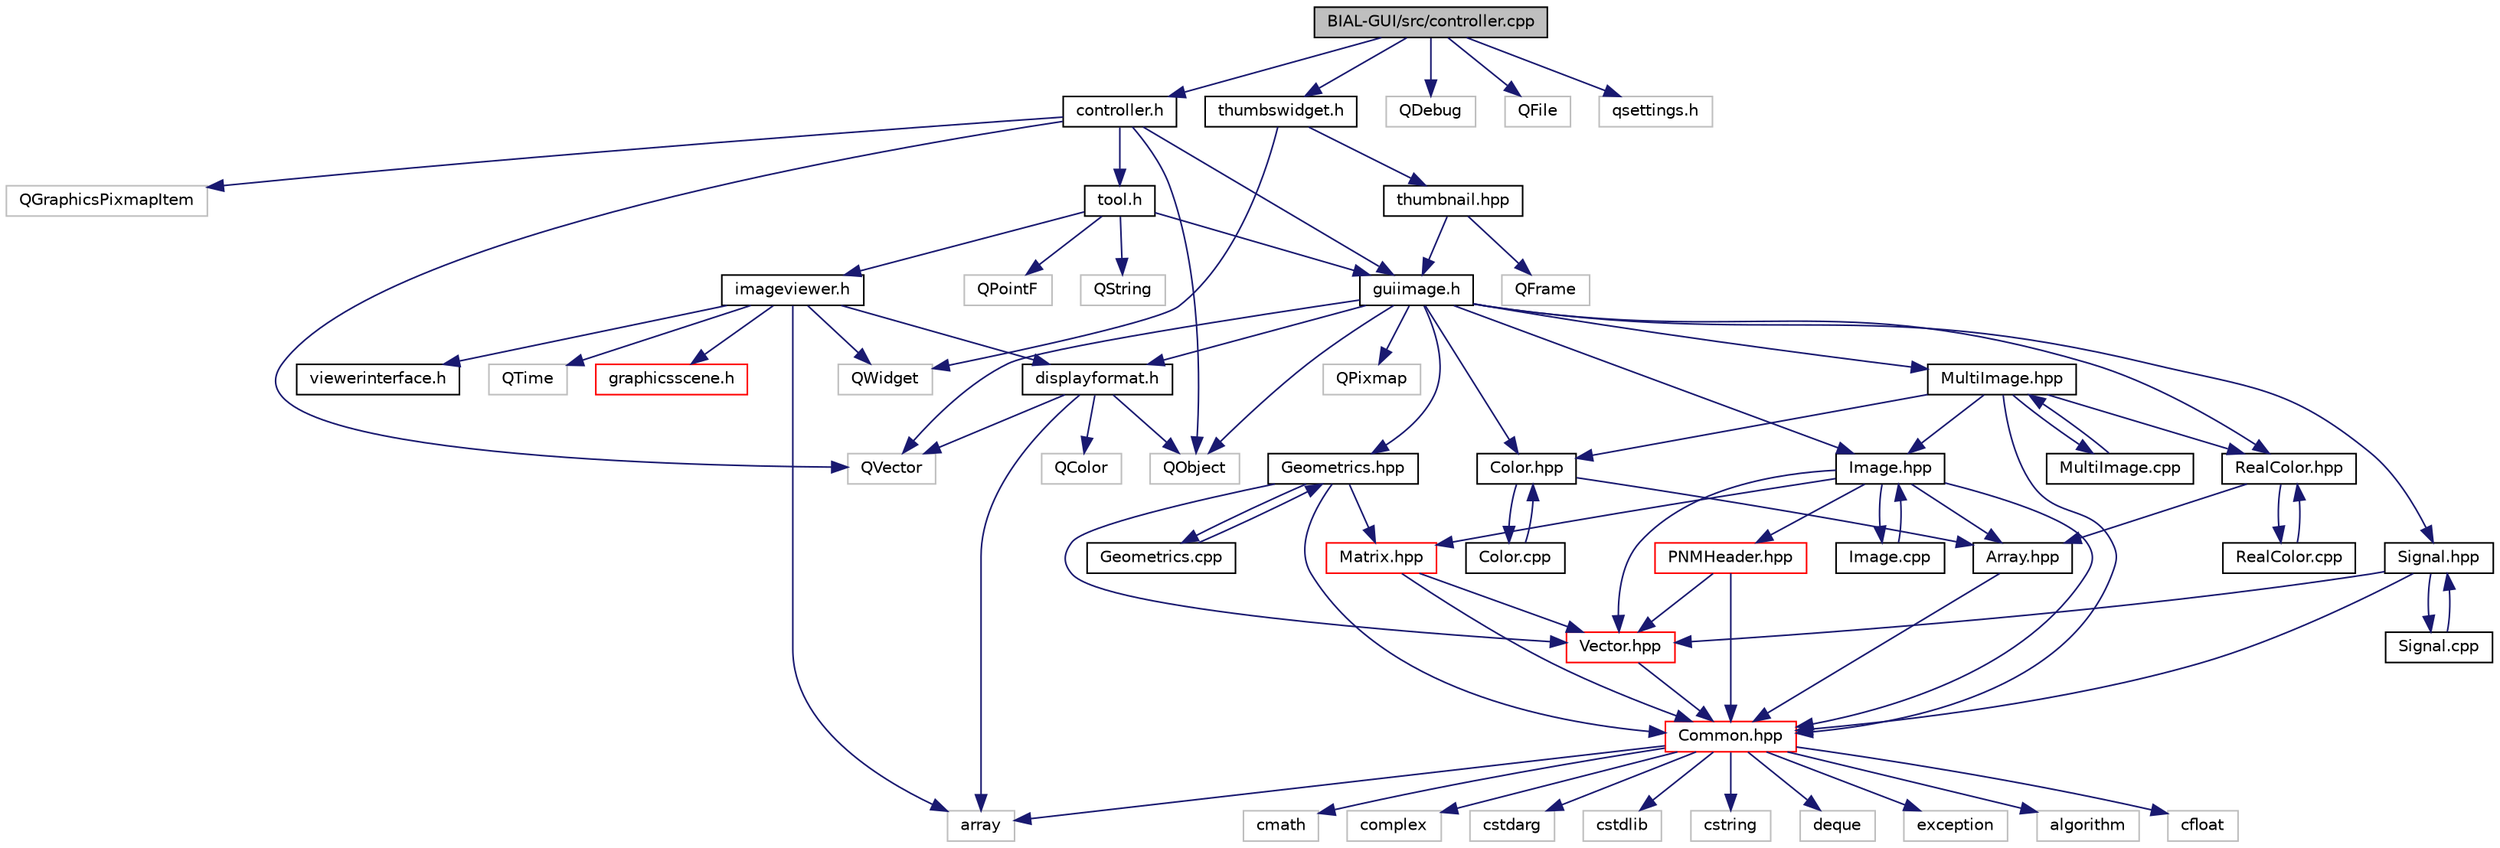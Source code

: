 digraph "BIAL-GUI/src/controller.cpp"
{
  edge [fontname="Helvetica",fontsize="10",labelfontname="Helvetica",labelfontsize="10"];
  node [fontname="Helvetica",fontsize="10",shape=record];
  Node1 [label="BIAL-GUI/src/controller.cpp",height=0.2,width=0.4,color="black", fillcolor="grey75", style="filled", fontcolor="black"];
  Node1 -> Node2 [color="midnightblue",fontsize="10",style="solid",fontname="Helvetica"];
  Node2 [label="controller.h",height=0.2,width=0.4,color="black", fillcolor="white", style="filled",URL="$controller_8h.html"];
  Node2 -> Node3 [color="midnightblue",fontsize="10",style="solid",fontname="Helvetica"];
  Node3 [label="guiimage.h",height=0.2,width=0.4,color="black", fillcolor="white", style="filled",URL="$guiimage_8h.html"];
  Node3 -> Node4 [color="midnightblue",fontsize="10",style="solid",fontname="Helvetica"];
  Node4 [label="Color.hpp",height=0.2,width=0.4,color="black", fillcolor="white", style="filled",URL="$_color_8hpp.html"];
  Node4 -> Node5 [color="midnightblue",fontsize="10",style="solid",fontname="Helvetica"];
  Node5 [label="Array.hpp",height=0.2,width=0.4,color="black", fillcolor="white", style="filled",URL="$_array_8hpp.html",tooltip="Content: Array class   Description: A array that calls almost all std::array functions (C++11 standar..."];
  Node5 -> Node6 [color="midnightblue",fontsize="10",style="solid",fontname="Helvetica"];
  Node6 [label="Common.hpp",height=0.2,width=0.4,color="red", fillcolor="white", style="filled",URL="$_common_8hpp.html",tooltip="Content: Commonly used macros, types, static variables and functions.   Description: Some macros used..."];
  Node6 -> Node7 [color="midnightblue",fontsize="10",style="solid",fontname="Helvetica"];
  Node7 [label="algorithm",height=0.2,width=0.4,color="grey75", fillcolor="white", style="filled"];
  Node6 -> Node8 [color="midnightblue",fontsize="10",style="solid",fontname="Helvetica"];
  Node8 [label="array",height=0.2,width=0.4,color="grey75", fillcolor="white", style="filled"];
  Node6 -> Node9 [color="midnightblue",fontsize="10",style="solid",fontname="Helvetica"];
  Node9 [label="cfloat",height=0.2,width=0.4,color="grey75", fillcolor="white", style="filled"];
  Node6 -> Node10 [color="midnightblue",fontsize="10",style="solid",fontname="Helvetica"];
  Node10 [label="cmath",height=0.2,width=0.4,color="grey75", fillcolor="white", style="filled"];
  Node6 -> Node11 [color="midnightblue",fontsize="10",style="solid",fontname="Helvetica"];
  Node11 [label="complex",height=0.2,width=0.4,color="grey75", fillcolor="white", style="filled"];
  Node6 -> Node12 [color="midnightblue",fontsize="10",style="solid",fontname="Helvetica"];
  Node12 [label="cstdarg",height=0.2,width=0.4,color="grey75", fillcolor="white", style="filled"];
  Node6 -> Node13 [color="midnightblue",fontsize="10",style="solid",fontname="Helvetica"];
  Node13 [label="cstdlib",height=0.2,width=0.4,color="grey75", fillcolor="white", style="filled"];
  Node6 -> Node14 [color="midnightblue",fontsize="10",style="solid",fontname="Helvetica"];
  Node14 [label="cstring",height=0.2,width=0.4,color="grey75", fillcolor="white", style="filled"];
  Node6 -> Node15 [color="midnightblue",fontsize="10",style="solid",fontname="Helvetica"];
  Node15 [label="deque",height=0.2,width=0.4,color="grey75", fillcolor="white", style="filled"];
  Node6 -> Node16 [color="midnightblue",fontsize="10",style="solid",fontname="Helvetica"];
  Node16 [label="exception",height=0.2,width=0.4,color="grey75", fillcolor="white", style="filled"];
  Node4 -> Node17 [color="midnightblue",fontsize="10",style="solid",fontname="Helvetica"];
  Node17 [label="Color.cpp",height=0.2,width=0.4,color="black", fillcolor="white", style="filled",URL="$_color_8cpp.html"];
  Node17 -> Node4 [color="midnightblue",fontsize="10",style="solid",fontname="Helvetica"];
  Node3 -> Node18 [color="midnightblue",fontsize="10",style="solid",fontname="Helvetica"];
  Node18 [label="Geometrics.hpp",height=0.2,width=0.4,color="black", fillcolor="white", style="filled",URL="$_geometrics_8hpp.html"];
  Node18 -> Node6 [color="midnightblue",fontsize="10",style="solid",fontname="Helvetica"];
  Node18 -> Node19 [color="midnightblue",fontsize="10",style="solid",fontname="Helvetica"];
  Node19 [label="Matrix.hpp",height=0.2,width=0.4,color="red", fillcolor="white", style="filled",URL="$_matrix_8hpp.html"];
  Node19 -> Node6 [color="midnightblue",fontsize="10",style="solid",fontname="Helvetica"];
  Node19 -> Node20 [color="midnightblue",fontsize="10",style="solid",fontname="Helvetica"];
  Node20 [label="Vector.hpp",height=0.2,width=0.4,color="red", fillcolor="white", style="filled",URL="$_vector_8hpp.html",tooltip="Content: Vector class   Description: A vector that calls almost all std::vector functions (C++11 stan..."];
  Node20 -> Node6 [color="midnightblue",fontsize="10",style="solid",fontname="Helvetica"];
  Node18 -> Node20 [color="midnightblue",fontsize="10",style="solid",fontname="Helvetica"];
  Node18 -> Node21 [color="midnightblue",fontsize="10",style="solid",fontname="Helvetica"];
  Node21 [label="Geometrics.cpp",height=0.2,width=0.4,color="black", fillcolor="white", style="filled",URL="$_geometrics_8cpp.html"];
  Node21 -> Node18 [color="midnightblue",fontsize="10",style="solid",fontname="Helvetica"];
  Node3 -> Node22 [color="midnightblue",fontsize="10",style="solid",fontname="Helvetica"];
  Node22 [label="Image.hpp",height=0.2,width=0.4,color="black", fillcolor="white", style="filled",URL="$_image_8hpp.html"];
  Node22 -> Node5 [color="midnightblue",fontsize="10",style="solid",fontname="Helvetica"];
  Node22 -> Node6 [color="midnightblue",fontsize="10",style="solid",fontname="Helvetica"];
  Node22 -> Node19 [color="midnightblue",fontsize="10",style="solid",fontname="Helvetica"];
  Node22 -> Node23 [color="midnightblue",fontsize="10",style="solid",fontname="Helvetica"];
  Node23 [label="PNMHeader.hpp",height=0.2,width=0.4,color="red", fillcolor="white", style="filled",URL="$_p_n_m_header_8hpp.html",tooltip="Content: PNM Header class   Description: PNM Header class.   Future add-on&#39;s: Read function..."];
  Node23 -> Node6 [color="midnightblue",fontsize="10",style="solid",fontname="Helvetica"];
  Node23 -> Node20 [color="midnightblue",fontsize="10",style="solid",fontname="Helvetica"];
  Node22 -> Node20 [color="midnightblue",fontsize="10",style="solid",fontname="Helvetica"];
  Node22 -> Node24 [color="midnightblue",fontsize="10",style="solid",fontname="Helvetica"];
  Node24 [label="Image.cpp",height=0.2,width=0.4,color="black", fillcolor="white", style="filled",URL="$_image_8cpp.html"];
  Node24 -> Node22 [color="midnightblue",fontsize="10",style="solid",fontname="Helvetica"];
  Node3 -> Node25 [color="midnightblue",fontsize="10",style="solid",fontname="Helvetica"];
  Node25 [label="MultiImage.hpp",height=0.2,width=0.4,color="black", fillcolor="white", style="filled",URL="$_multi_image_8hpp.html"];
  Node25 -> Node4 [color="midnightblue",fontsize="10",style="solid",fontname="Helvetica"];
  Node25 -> Node6 [color="midnightblue",fontsize="10",style="solid",fontname="Helvetica"];
  Node25 -> Node22 [color="midnightblue",fontsize="10",style="solid",fontname="Helvetica"];
  Node25 -> Node26 [color="midnightblue",fontsize="10",style="solid",fontname="Helvetica"];
  Node26 [label="RealColor.hpp",height=0.2,width=0.4,color="black", fillcolor="white", style="filled",URL="$_real_color_8hpp.html"];
  Node26 -> Node5 [color="midnightblue",fontsize="10",style="solid",fontname="Helvetica"];
  Node26 -> Node27 [color="midnightblue",fontsize="10",style="solid",fontname="Helvetica"];
  Node27 [label="RealColor.cpp",height=0.2,width=0.4,color="black", fillcolor="white", style="filled",URL="$_real_color_8cpp.html"];
  Node27 -> Node26 [color="midnightblue",fontsize="10",style="solid",fontname="Helvetica"];
  Node25 -> Node28 [color="midnightblue",fontsize="10",style="solid",fontname="Helvetica"];
  Node28 [label="MultiImage.cpp",height=0.2,width=0.4,color="black", fillcolor="white", style="filled",URL="$_multi_image_8cpp.html"];
  Node28 -> Node25 [color="midnightblue",fontsize="10",style="solid",fontname="Helvetica"];
  Node3 -> Node26 [color="midnightblue",fontsize="10",style="solid",fontname="Helvetica"];
  Node3 -> Node29 [color="midnightblue",fontsize="10",style="solid",fontname="Helvetica"];
  Node29 [label="Signal.hpp",height=0.2,width=0.4,color="black", fillcolor="white", style="filled",URL="$_signal_8hpp.html"];
  Node29 -> Node6 [color="midnightblue",fontsize="10",style="solid",fontname="Helvetica"];
  Node29 -> Node20 [color="midnightblue",fontsize="10",style="solid",fontname="Helvetica"];
  Node29 -> Node30 [color="midnightblue",fontsize="10",style="solid",fontname="Helvetica"];
  Node30 [label="Signal.cpp",height=0.2,width=0.4,color="black", fillcolor="white", style="filled",URL="$_signal_8cpp.html"];
  Node30 -> Node29 [color="midnightblue",fontsize="10",style="solid",fontname="Helvetica"];
  Node3 -> Node31 [color="midnightblue",fontsize="10",style="solid",fontname="Helvetica"];
  Node31 [label="displayformat.h",height=0.2,width=0.4,color="black", fillcolor="white", style="filled",URL="$displayformat_8h.html"];
  Node31 -> Node32 [color="midnightblue",fontsize="10",style="solid",fontname="Helvetica"];
  Node32 [label="QColor",height=0.2,width=0.4,color="grey75", fillcolor="white", style="filled"];
  Node31 -> Node33 [color="midnightblue",fontsize="10",style="solid",fontname="Helvetica"];
  Node33 [label="QObject",height=0.2,width=0.4,color="grey75", fillcolor="white", style="filled"];
  Node31 -> Node34 [color="midnightblue",fontsize="10",style="solid",fontname="Helvetica"];
  Node34 [label="QVector",height=0.2,width=0.4,color="grey75", fillcolor="white", style="filled"];
  Node31 -> Node8 [color="midnightblue",fontsize="10",style="solid",fontname="Helvetica"];
  Node3 -> Node33 [color="midnightblue",fontsize="10",style="solid",fontname="Helvetica"];
  Node3 -> Node35 [color="midnightblue",fontsize="10",style="solid",fontname="Helvetica"];
  Node35 [label="QPixmap",height=0.2,width=0.4,color="grey75", fillcolor="white", style="filled"];
  Node3 -> Node34 [color="midnightblue",fontsize="10",style="solid",fontname="Helvetica"];
  Node2 -> Node36 [color="midnightblue",fontsize="10",style="solid",fontname="Helvetica"];
  Node36 [label="tool.h",height=0.2,width=0.4,color="black", fillcolor="white", style="filled",URL="$tool_8h.html"];
  Node36 -> Node3 [color="midnightblue",fontsize="10",style="solid",fontname="Helvetica"];
  Node36 -> Node37 [color="midnightblue",fontsize="10",style="solid",fontname="Helvetica"];
  Node37 [label="imageviewer.h",height=0.2,width=0.4,color="black", fillcolor="white", style="filled",URL="$imageviewer_8h.html"];
  Node37 -> Node31 [color="midnightblue",fontsize="10",style="solid",fontname="Helvetica"];
  Node37 -> Node38 [color="midnightblue",fontsize="10",style="solid",fontname="Helvetica"];
  Node38 [label="graphicsscene.h",height=0.2,width=0.4,color="red", fillcolor="white", style="filled",URL="$graphicsscene_8h.html"];
  Node37 -> Node39 [color="midnightblue",fontsize="10",style="solid",fontname="Helvetica"];
  Node39 [label="viewerinterface.h",height=0.2,width=0.4,color="black", fillcolor="white", style="filled",URL="$viewerinterface_8h.html"];
  Node37 -> Node40 [color="midnightblue",fontsize="10",style="solid",fontname="Helvetica"];
  Node40 [label="QTime",height=0.2,width=0.4,color="grey75", fillcolor="white", style="filled"];
  Node37 -> Node41 [color="midnightblue",fontsize="10",style="solid",fontname="Helvetica"];
  Node41 [label="QWidget",height=0.2,width=0.4,color="grey75", fillcolor="white", style="filled"];
  Node37 -> Node8 [color="midnightblue",fontsize="10",style="solid",fontname="Helvetica"];
  Node36 -> Node42 [color="midnightblue",fontsize="10",style="solid",fontname="Helvetica"];
  Node42 [label="QPointF",height=0.2,width=0.4,color="grey75", fillcolor="white", style="filled"];
  Node36 -> Node43 [color="midnightblue",fontsize="10",style="solid",fontname="Helvetica"];
  Node43 [label="QString",height=0.2,width=0.4,color="grey75", fillcolor="white", style="filled"];
  Node2 -> Node44 [color="midnightblue",fontsize="10",style="solid",fontname="Helvetica"];
  Node44 [label="QGraphicsPixmapItem",height=0.2,width=0.4,color="grey75", fillcolor="white", style="filled"];
  Node2 -> Node33 [color="midnightblue",fontsize="10",style="solid",fontname="Helvetica"];
  Node2 -> Node34 [color="midnightblue",fontsize="10",style="solid",fontname="Helvetica"];
  Node1 -> Node45 [color="midnightblue",fontsize="10",style="solid",fontname="Helvetica"];
  Node45 [label="thumbswidget.h",height=0.2,width=0.4,color="black", fillcolor="white", style="filled",URL="$thumbswidget_8h.html"];
  Node45 -> Node46 [color="midnightblue",fontsize="10",style="solid",fontname="Helvetica"];
  Node46 [label="thumbnail.hpp",height=0.2,width=0.4,color="black", fillcolor="white", style="filled",URL="$thumbnail_8hpp.html"];
  Node46 -> Node3 [color="midnightblue",fontsize="10",style="solid",fontname="Helvetica"];
  Node46 -> Node47 [color="midnightblue",fontsize="10",style="solid",fontname="Helvetica"];
  Node47 [label="QFrame",height=0.2,width=0.4,color="grey75", fillcolor="white", style="filled"];
  Node45 -> Node41 [color="midnightblue",fontsize="10",style="solid",fontname="Helvetica"];
  Node1 -> Node48 [color="midnightblue",fontsize="10",style="solid",fontname="Helvetica"];
  Node48 [label="QDebug",height=0.2,width=0.4,color="grey75", fillcolor="white", style="filled"];
  Node1 -> Node49 [color="midnightblue",fontsize="10",style="solid",fontname="Helvetica"];
  Node49 [label="QFile",height=0.2,width=0.4,color="grey75", fillcolor="white", style="filled"];
  Node1 -> Node50 [color="midnightblue",fontsize="10",style="solid",fontname="Helvetica"];
  Node50 [label="qsettings.h",height=0.2,width=0.4,color="grey75", fillcolor="white", style="filled"];
}
